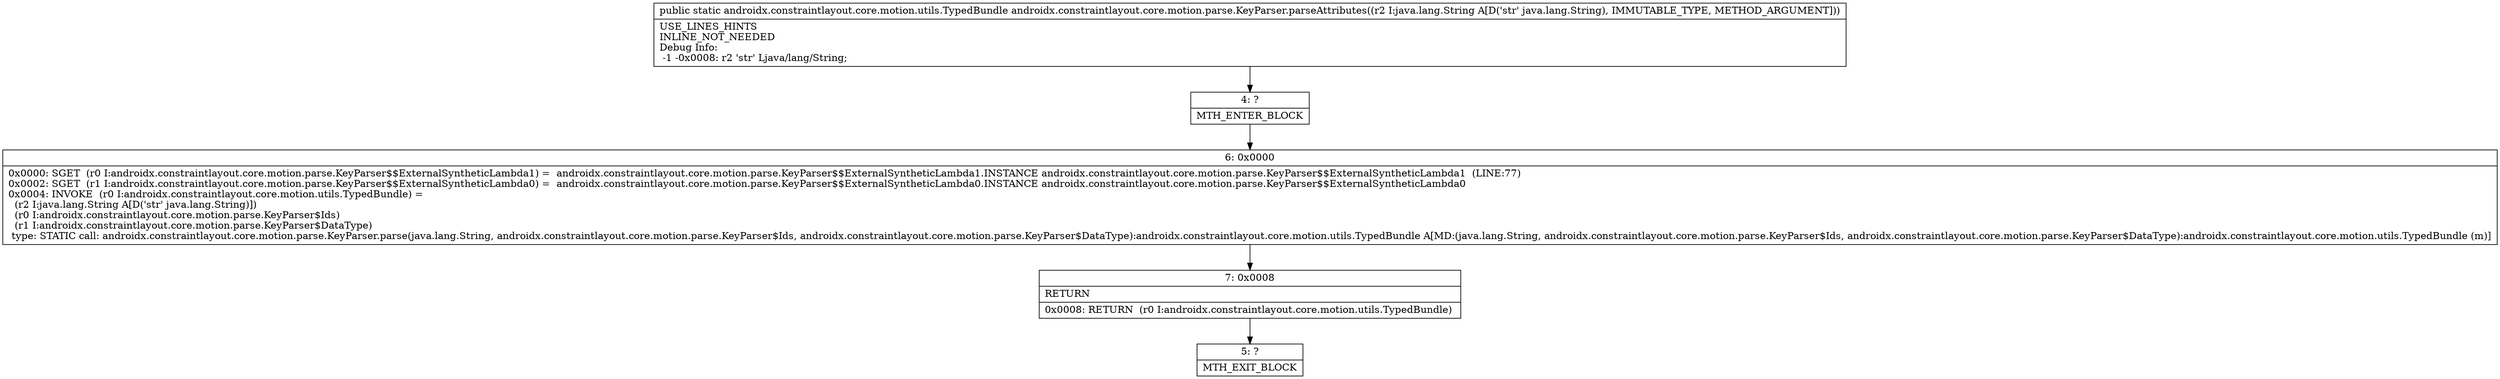 digraph "CFG forandroidx.constraintlayout.core.motion.parse.KeyParser.parseAttributes(Ljava\/lang\/String;)Landroidx\/constraintlayout\/core\/motion\/utils\/TypedBundle;" {
Node_4 [shape=record,label="{4\:\ ?|MTH_ENTER_BLOCK\l}"];
Node_6 [shape=record,label="{6\:\ 0x0000|0x0000: SGET  (r0 I:androidx.constraintlayout.core.motion.parse.KeyParser$$ExternalSyntheticLambda1) =  androidx.constraintlayout.core.motion.parse.KeyParser$$ExternalSyntheticLambda1.INSTANCE androidx.constraintlayout.core.motion.parse.KeyParser$$ExternalSyntheticLambda1  (LINE:77)\l0x0002: SGET  (r1 I:androidx.constraintlayout.core.motion.parse.KeyParser$$ExternalSyntheticLambda0) =  androidx.constraintlayout.core.motion.parse.KeyParser$$ExternalSyntheticLambda0.INSTANCE androidx.constraintlayout.core.motion.parse.KeyParser$$ExternalSyntheticLambda0 \l0x0004: INVOKE  (r0 I:androidx.constraintlayout.core.motion.utils.TypedBundle) = \l  (r2 I:java.lang.String A[D('str' java.lang.String)])\l  (r0 I:androidx.constraintlayout.core.motion.parse.KeyParser$Ids)\l  (r1 I:androidx.constraintlayout.core.motion.parse.KeyParser$DataType)\l type: STATIC call: androidx.constraintlayout.core.motion.parse.KeyParser.parse(java.lang.String, androidx.constraintlayout.core.motion.parse.KeyParser$Ids, androidx.constraintlayout.core.motion.parse.KeyParser$DataType):androidx.constraintlayout.core.motion.utils.TypedBundle A[MD:(java.lang.String, androidx.constraintlayout.core.motion.parse.KeyParser$Ids, androidx.constraintlayout.core.motion.parse.KeyParser$DataType):androidx.constraintlayout.core.motion.utils.TypedBundle (m)]\l}"];
Node_7 [shape=record,label="{7\:\ 0x0008|RETURN\l|0x0008: RETURN  (r0 I:androidx.constraintlayout.core.motion.utils.TypedBundle) \l}"];
Node_5 [shape=record,label="{5\:\ ?|MTH_EXIT_BLOCK\l}"];
MethodNode[shape=record,label="{public static androidx.constraintlayout.core.motion.utils.TypedBundle androidx.constraintlayout.core.motion.parse.KeyParser.parseAttributes((r2 I:java.lang.String A[D('str' java.lang.String), IMMUTABLE_TYPE, METHOD_ARGUMENT]))  | USE_LINES_HINTS\lINLINE_NOT_NEEDED\lDebug Info:\l  \-1 \-0x0008: r2 'str' Ljava\/lang\/String;\l}"];
MethodNode -> Node_4;Node_4 -> Node_6;
Node_6 -> Node_7;
Node_7 -> Node_5;
}

